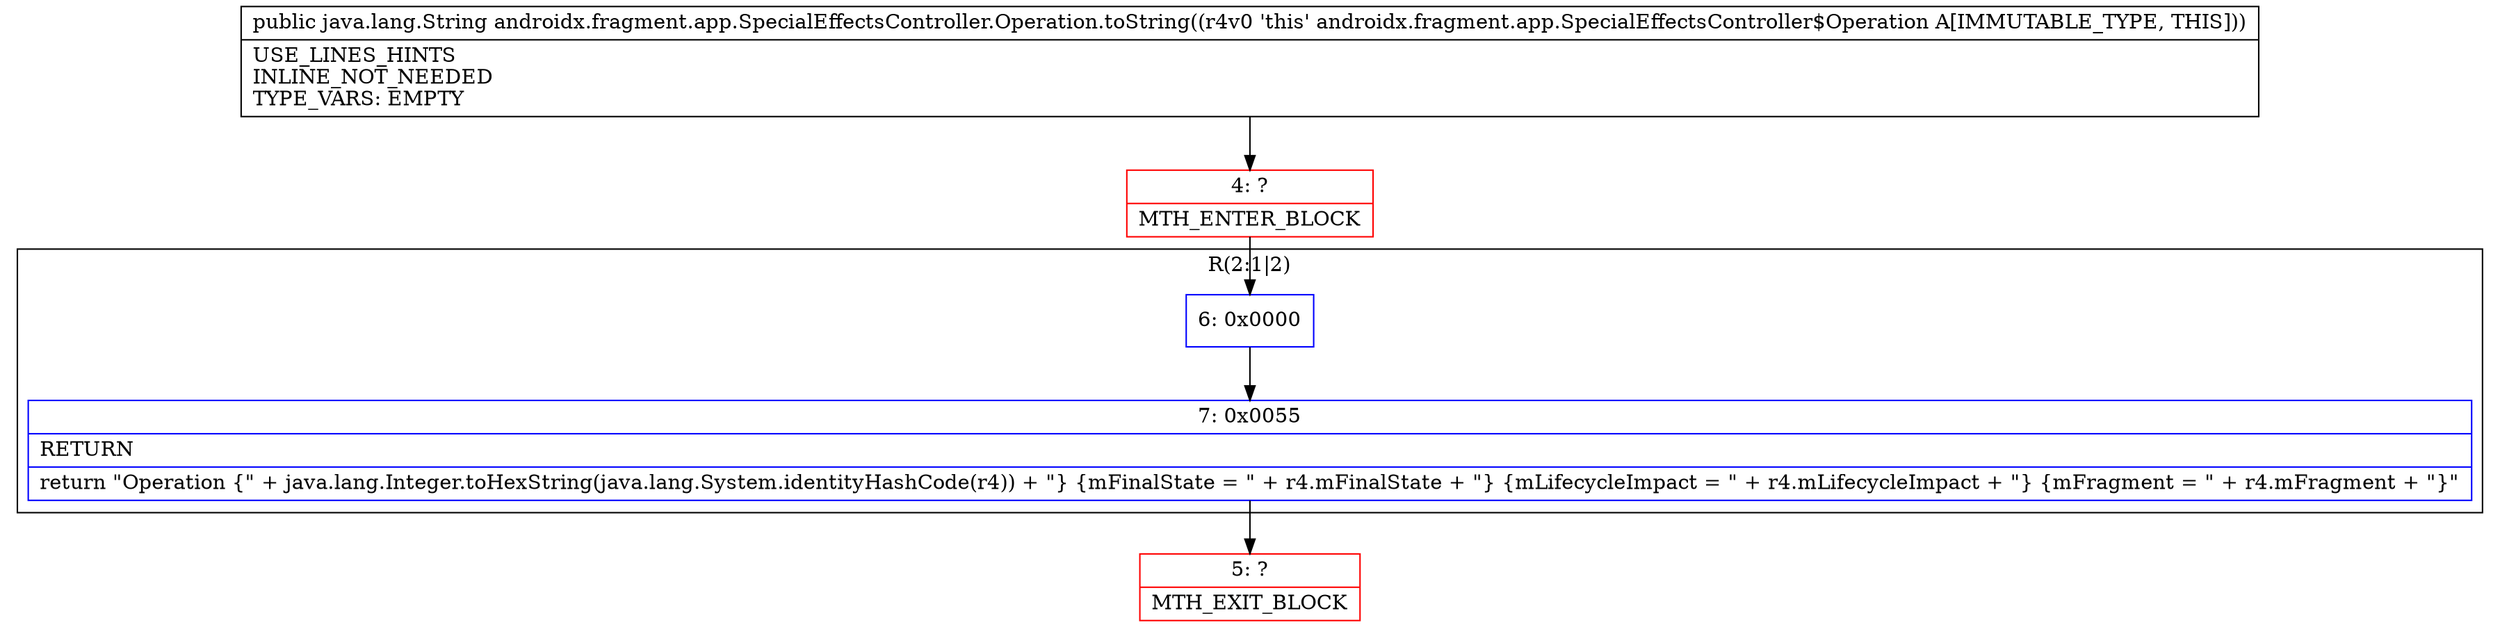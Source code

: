 digraph "CFG forandroidx.fragment.app.SpecialEffectsController.Operation.toString()Ljava\/lang\/String;" {
subgraph cluster_Region_1841732038 {
label = "R(2:1|2)";
node [shape=record,color=blue];
Node_6 [shape=record,label="{6\:\ 0x0000}"];
Node_7 [shape=record,label="{7\:\ 0x0055|RETURN\l|return \"Operation \{\" + java.lang.Integer.toHexString(java.lang.System.identityHashCode(r4)) + \"\} \{mFinalState = \" + r4.mFinalState + \"\} \{mLifecycleImpact = \" + r4.mLifecycleImpact + \"\} \{mFragment = \" + r4.mFragment + \"\}\"\l}"];
}
Node_4 [shape=record,color=red,label="{4\:\ ?|MTH_ENTER_BLOCK\l}"];
Node_5 [shape=record,color=red,label="{5\:\ ?|MTH_EXIT_BLOCK\l}"];
MethodNode[shape=record,label="{public java.lang.String androidx.fragment.app.SpecialEffectsController.Operation.toString((r4v0 'this' androidx.fragment.app.SpecialEffectsController$Operation A[IMMUTABLE_TYPE, THIS]))  | USE_LINES_HINTS\lINLINE_NOT_NEEDED\lTYPE_VARS: EMPTY\l}"];
MethodNode -> Node_4;Node_6 -> Node_7;
Node_7 -> Node_5;
Node_4 -> Node_6;
}

